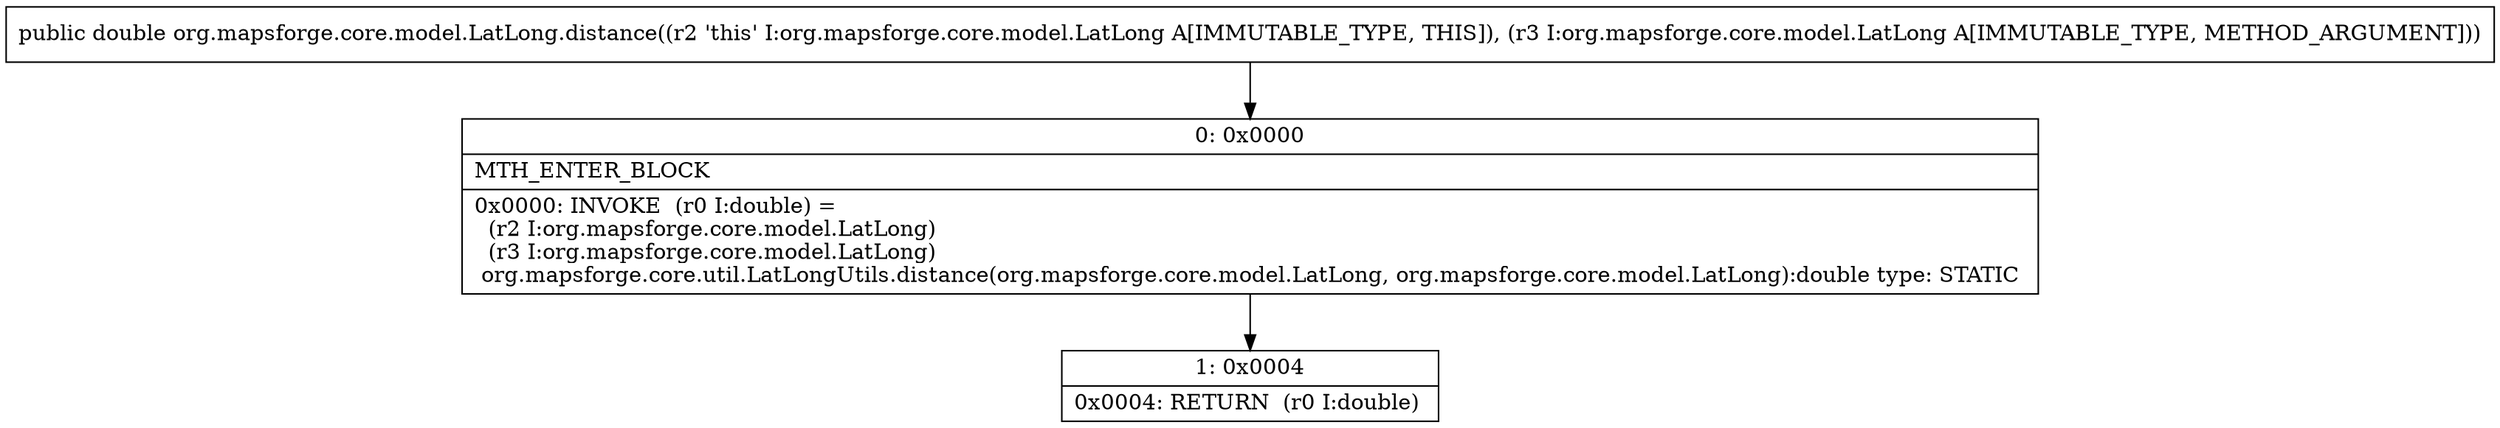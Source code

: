 digraph "CFG fororg.mapsforge.core.model.LatLong.distance(Lorg\/mapsforge\/core\/model\/LatLong;)D" {
Node_0 [shape=record,label="{0\:\ 0x0000|MTH_ENTER_BLOCK\l|0x0000: INVOKE  (r0 I:double) = \l  (r2 I:org.mapsforge.core.model.LatLong)\l  (r3 I:org.mapsforge.core.model.LatLong)\l org.mapsforge.core.util.LatLongUtils.distance(org.mapsforge.core.model.LatLong, org.mapsforge.core.model.LatLong):double type: STATIC \l}"];
Node_1 [shape=record,label="{1\:\ 0x0004|0x0004: RETURN  (r0 I:double) \l}"];
MethodNode[shape=record,label="{public double org.mapsforge.core.model.LatLong.distance((r2 'this' I:org.mapsforge.core.model.LatLong A[IMMUTABLE_TYPE, THIS]), (r3 I:org.mapsforge.core.model.LatLong A[IMMUTABLE_TYPE, METHOD_ARGUMENT])) }"];
MethodNode -> Node_0;
Node_0 -> Node_1;
}


